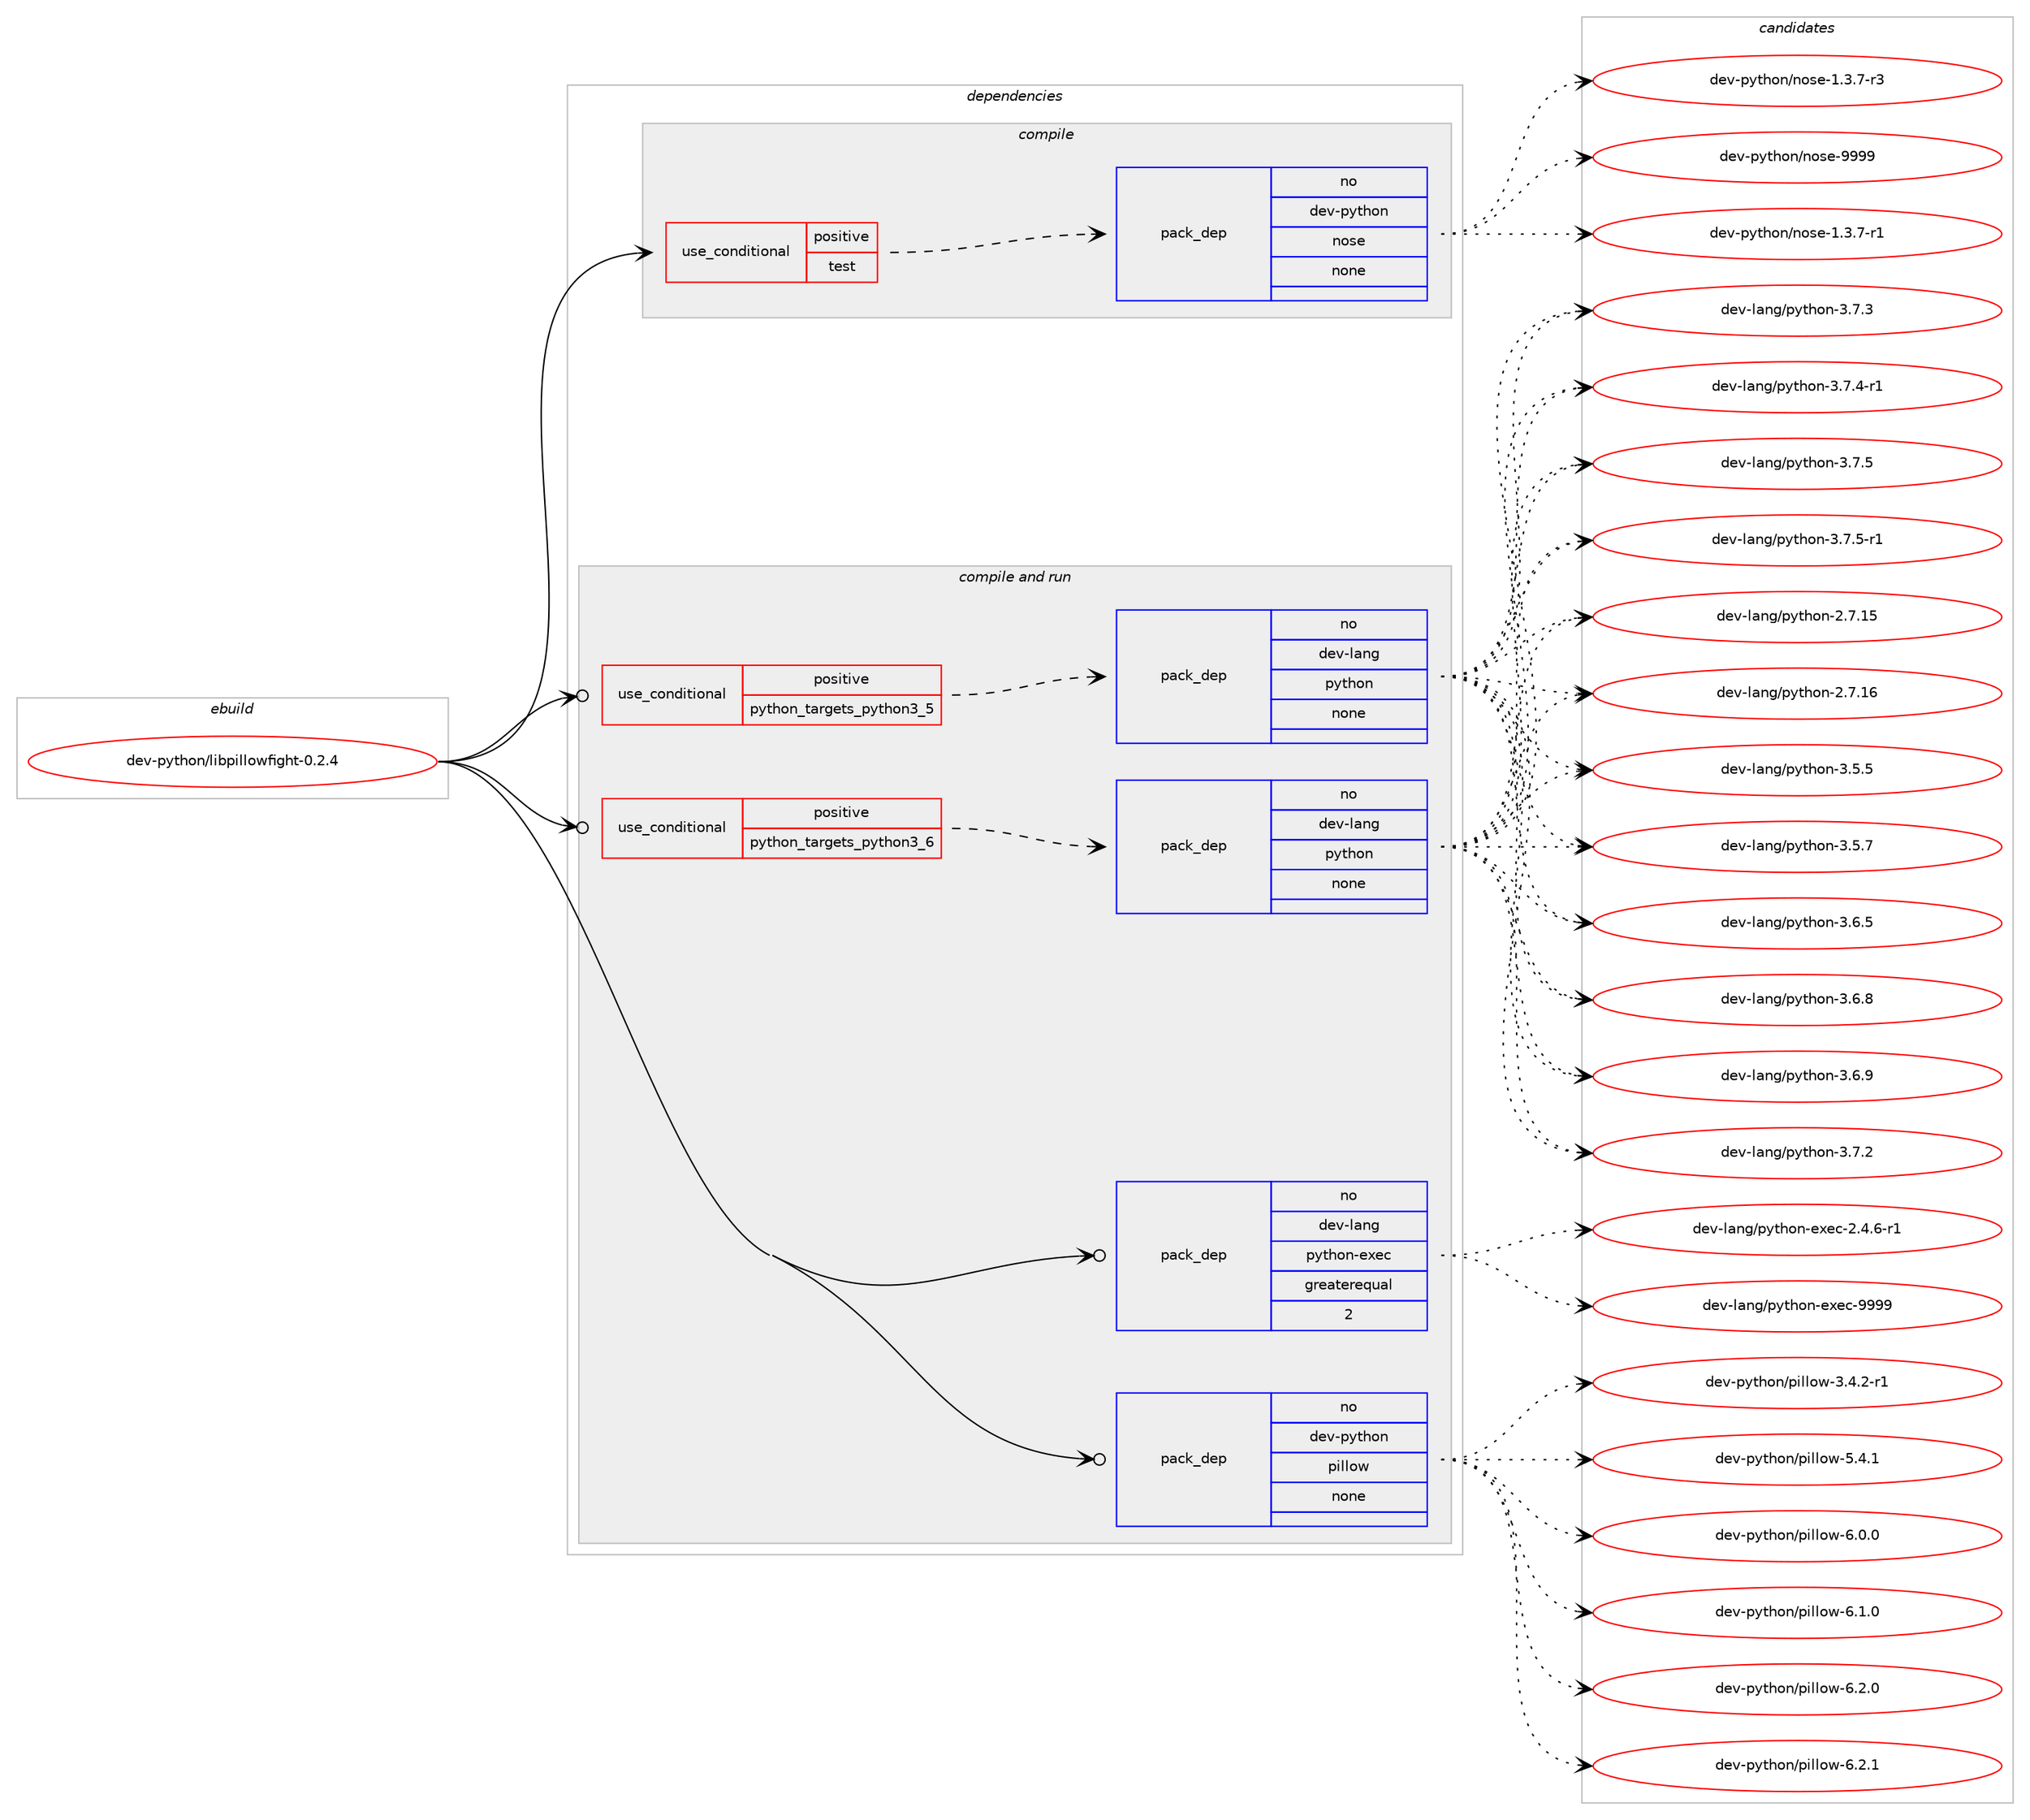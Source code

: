 digraph prolog {

# *************
# Graph options
# *************

newrank=true;
concentrate=true;
compound=true;
graph [rankdir=LR,fontname=Helvetica,fontsize=10,ranksep=1.5];#, ranksep=2.5, nodesep=0.2];
edge  [arrowhead=vee];
node  [fontname=Helvetica,fontsize=10];

# **********
# The ebuild
# **********

subgraph cluster_leftcol {
color=gray;
rank=same;
label=<<i>ebuild</i>>;
id [label="dev-python/libpillowfight-0.2.4", color=red, width=4, href="../dev-python/libpillowfight-0.2.4.svg"];
}

# ****************
# The dependencies
# ****************

subgraph cluster_midcol {
color=gray;
label=<<i>dependencies</i>>;
subgraph cluster_compile {
fillcolor="#eeeeee";
style=filled;
label=<<i>compile</i>>;
subgraph cond141950 {
dependency612917 [label=<<TABLE BORDER="0" CELLBORDER="1" CELLSPACING="0" CELLPADDING="4"><TR><TD ROWSPAN="3" CELLPADDING="10">use_conditional</TD></TR><TR><TD>positive</TD></TR><TR><TD>test</TD></TR></TABLE>>, shape=none, color=red];
subgraph pack459163 {
dependency612918 [label=<<TABLE BORDER="0" CELLBORDER="1" CELLSPACING="0" CELLPADDING="4" WIDTH="220"><TR><TD ROWSPAN="6" CELLPADDING="30">pack_dep</TD></TR><TR><TD WIDTH="110">no</TD></TR><TR><TD>dev-python</TD></TR><TR><TD>nose</TD></TR><TR><TD>none</TD></TR><TR><TD></TD></TR></TABLE>>, shape=none, color=blue];
}
dependency612917:e -> dependency612918:w [weight=20,style="dashed",arrowhead="vee"];
}
id:e -> dependency612917:w [weight=20,style="solid",arrowhead="vee"];
}
subgraph cluster_compileandrun {
fillcolor="#eeeeee";
style=filled;
label=<<i>compile and run</i>>;
subgraph cond141951 {
dependency612919 [label=<<TABLE BORDER="0" CELLBORDER="1" CELLSPACING="0" CELLPADDING="4"><TR><TD ROWSPAN="3" CELLPADDING="10">use_conditional</TD></TR><TR><TD>positive</TD></TR><TR><TD>python_targets_python3_5</TD></TR></TABLE>>, shape=none, color=red];
subgraph pack459164 {
dependency612920 [label=<<TABLE BORDER="0" CELLBORDER="1" CELLSPACING="0" CELLPADDING="4" WIDTH="220"><TR><TD ROWSPAN="6" CELLPADDING="30">pack_dep</TD></TR><TR><TD WIDTH="110">no</TD></TR><TR><TD>dev-lang</TD></TR><TR><TD>python</TD></TR><TR><TD>none</TD></TR><TR><TD></TD></TR></TABLE>>, shape=none, color=blue];
}
dependency612919:e -> dependency612920:w [weight=20,style="dashed",arrowhead="vee"];
}
id:e -> dependency612919:w [weight=20,style="solid",arrowhead="odotvee"];
subgraph cond141952 {
dependency612921 [label=<<TABLE BORDER="0" CELLBORDER="1" CELLSPACING="0" CELLPADDING="4"><TR><TD ROWSPAN="3" CELLPADDING="10">use_conditional</TD></TR><TR><TD>positive</TD></TR><TR><TD>python_targets_python3_6</TD></TR></TABLE>>, shape=none, color=red];
subgraph pack459165 {
dependency612922 [label=<<TABLE BORDER="0" CELLBORDER="1" CELLSPACING="0" CELLPADDING="4" WIDTH="220"><TR><TD ROWSPAN="6" CELLPADDING="30">pack_dep</TD></TR><TR><TD WIDTH="110">no</TD></TR><TR><TD>dev-lang</TD></TR><TR><TD>python</TD></TR><TR><TD>none</TD></TR><TR><TD></TD></TR></TABLE>>, shape=none, color=blue];
}
dependency612921:e -> dependency612922:w [weight=20,style="dashed",arrowhead="vee"];
}
id:e -> dependency612921:w [weight=20,style="solid",arrowhead="odotvee"];
subgraph pack459166 {
dependency612923 [label=<<TABLE BORDER="0" CELLBORDER="1" CELLSPACING="0" CELLPADDING="4" WIDTH="220"><TR><TD ROWSPAN="6" CELLPADDING="30">pack_dep</TD></TR><TR><TD WIDTH="110">no</TD></TR><TR><TD>dev-lang</TD></TR><TR><TD>python-exec</TD></TR><TR><TD>greaterequal</TD></TR><TR><TD>2</TD></TR></TABLE>>, shape=none, color=blue];
}
id:e -> dependency612923:w [weight=20,style="solid",arrowhead="odotvee"];
subgraph pack459167 {
dependency612924 [label=<<TABLE BORDER="0" CELLBORDER="1" CELLSPACING="0" CELLPADDING="4" WIDTH="220"><TR><TD ROWSPAN="6" CELLPADDING="30">pack_dep</TD></TR><TR><TD WIDTH="110">no</TD></TR><TR><TD>dev-python</TD></TR><TR><TD>pillow</TD></TR><TR><TD>none</TD></TR><TR><TD></TD></TR></TABLE>>, shape=none, color=blue];
}
id:e -> dependency612924:w [weight=20,style="solid",arrowhead="odotvee"];
}
subgraph cluster_run {
fillcolor="#eeeeee";
style=filled;
label=<<i>run</i>>;
}
}

# **************
# The candidates
# **************

subgraph cluster_choices {
rank=same;
color=gray;
label=<<i>candidates</i>>;

subgraph choice459163 {
color=black;
nodesep=1;
choice10010111845112121116104111110471101111151014549465146554511449 [label="dev-python/nose-1.3.7-r1", color=red, width=4,href="../dev-python/nose-1.3.7-r1.svg"];
choice10010111845112121116104111110471101111151014549465146554511451 [label="dev-python/nose-1.3.7-r3", color=red, width=4,href="../dev-python/nose-1.3.7-r3.svg"];
choice10010111845112121116104111110471101111151014557575757 [label="dev-python/nose-9999", color=red, width=4,href="../dev-python/nose-9999.svg"];
dependency612918:e -> choice10010111845112121116104111110471101111151014549465146554511449:w [style=dotted,weight="100"];
dependency612918:e -> choice10010111845112121116104111110471101111151014549465146554511451:w [style=dotted,weight="100"];
dependency612918:e -> choice10010111845112121116104111110471101111151014557575757:w [style=dotted,weight="100"];
}
subgraph choice459164 {
color=black;
nodesep=1;
choice10010111845108971101034711212111610411111045504655464953 [label="dev-lang/python-2.7.15", color=red, width=4,href="../dev-lang/python-2.7.15.svg"];
choice10010111845108971101034711212111610411111045504655464954 [label="dev-lang/python-2.7.16", color=red, width=4,href="../dev-lang/python-2.7.16.svg"];
choice100101118451089711010347112121116104111110455146534653 [label="dev-lang/python-3.5.5", color=red, width=4,href="../dev-lang/python-3.5.5.svg"];
choice100101118451089711010347112121116104111110455146534655 [label="dev-lang/python-3.5.7", color=red, width=4,href="../dev-lang/python-3.5.7.svg"];
choice100101118451089711010347112121116104111110455146544653 [label="dev-lang/python-3.6.5", color=red, width=4,href="../dev-lang/python-3.6.5.svg"];
choice100101118451089711010347112121116104111110455146544656 [label="dev-lang/python-3.6.8", color=red, width=4,href="../dev-lang/python-3.6.8.svg"];
choice100101118451089711010347112121116104111110455146544657 [label="dev-lang/python-3.6.9", color=red, width=4,href="../dev-lang/python-3.6.9.svg"];
choice100101118451089711010347112121116104111110455146554650 [label="dev-lang/python-3.7.2", color=red, width=4,href="../dev-lang/python-3.7.2.svg"];
choice100101118451089711010347112121116104111110455146554651 [label="dev-lang/python-3.7.3", color=red, width=4,href="../dev-lang/python-3.7.3.svg"];
choice1001011184510897110103471121211161041111104551465546524511449 [label="dev-lang/python-3.7.4-r1", color=red, width=4,href="../dev-lang/python-3.7.4-r1.svg"];
choice100101118451089711010347112121116104111110455146554653 [label="dev-lang/python-3.7.5", color=red, width=4,href="../dev-lang/python-3.7.5.svg"];
choice1001011184510897110103471121211161041111104551465546534511449 [label="dev-lang/python-3.7.5-r1", color=red, width=4,href="../dev-lang/python-3.7.5-r1.svg"];
dependency612920:e -> choice10010111845108971101034711212111610411111045504655464953:w [style=dotted,weight="100"];
dependency612920:e -> choice10010111845108971101034711212111610411111045504655464954:w [style=dotted,weight="100"];
dependency612920:e -> choice100101118451089711010347112121116104111110455146534653:w [style=dotted,weight="100"];
dependency612920:e -> choice100101118451089711010347112121116104111110455146534655:w [style=dotted,weight="100"];
dependency612920:e -> choice100101118451089711010347112121116104111110455146544653:w [style=dotted,weight="100"];
dependency612920:e -> choice100101118451089711010347112121116104111110455146544656:w [style=dotted,weight="100"];
dependency612920:e -> choice100101118451089711010347112121116104111110455146544657:w [style=dotted,weight="100"];
dependency612920:e -> choice100101118451089711010347112121116104111110455146554650:w [style=dotted,weight="100"];
dependency612920:e -> choice100101118451089711010347112121116104111110455146554651:w [style=dotted,weight="100"];
dependency612920:e -> choice1001011184510897110103471121211161041111104551465546524511449:w [style=dotted,weight="100"];
dependency612920:e -> choice100101118451089711010347112121116104111110455146554653:w [style=dotted,weight="100"];
dependency612920:e -> choice1001011184510897110103471121211161041111104551465546534511449:w [style=dotted,weight="100"];
}
subgraph choice459165 {
color=black;
nodesep=1;
choice10010111845108971101034711212111610411111045504655464953 [label="dev-lang/python-2.7.15", color=red, width=4,href="../dev-lang/python-2.7.15.svg"];
choice10010111845108971101034711212111610411111045504655464954 [label="dev-lang/python-2.7.16", color=red, width=4,href="../dev-lang/python-2.7.16.svg"];
choice100101118451089711010347112121116104111110455146534653 [label="dev-lang/python-3.5.5", color=red, width=4,href="../dev-lang/python-3.5.5.svg"];
choice100101118451089711010347112121116104111110455146534655 [label="dev-lang/python-3.5.7", color=red, width=4,href="../dev-lang/python-3.5.7.svg"];
choice100101118451089711010347112121116104111110455146544653 [label="dev-lang/python-3.6.5", color=red, width=4,href="../dev-lang/python-3.6.5.svg"];
choice100101118451089711010347112121116104111110455146544656 [label="dev-lang/python-3.6.8", color=red, width=4,href="../dev-lang/python-3.6.8.svg"];
choice100101118451089711010347112121116104111110455146544657 [label="dev-lang/python-3.6.9", color=red, width=4,href="../dev-lang/python-3.6.9.svg"];
choice100101118451089711010347112121116104111110455146554650 [label="dev-lang/python-3.7.2", color=red, width=4,href="../dev-lang/python-3.7.2.svg"];
choice100101118451089711010347112121116104111110455146554651 [label="dev-lang/python-3.7.3", color=red, width=4,href="../dev-lang/python-3.7.3.svg"];
choice1001011184510897110103471121211161041111104551465546524511449 [label="dev-lang/python-3.7.4-r1", color=red, width=4,href="../dev-lang/python-3.7.4-r1.svg"];
choice100101118451089711010347112121116104111110455146554653 [label="dev-lang/python-3.7.5", color=red, width=4,href="../dev-lang/python-3.7.5.svg"];
choice1001011184510897110103471121211161041111104551465546534511449 [label="dev-lang/python-3.7.5-r1", color=red, width=4,href="../dev-lang/python-3.7.5-r1.svg"];
dependency612922:e -> choice10010111845108971101034711212111610411111045504655464953:w [style=dotted,weight="100"];
dependency612922:e -> choice10010111845108971101034711212111610411111045504655464954:w [style=dotted,weight="100"];
dependency612922:e -> choice100101118451089711010347112121116104111110455146534653:w [style=dotted,weight="100"];
dependency612922:e -> choice100101118451089711010347112121116104111110455146534655:w [style=dotted,weight="100"];
dependency612922:e -> choice100101118451089711010347112121116104111110455146544653:w [style=dotted,weight="100"];
dependency612922:e -> choice100101118451089711010347112121116104111110455146544656:w [style=dotted,weight="100"];
dependency612922:e -> choice100101118451089711010347112121116104111110455146544657:w [style=dotted,weight="100"];
dependency612922:e -> choice100101118451089711010347112121116104111110455146554650:w [style=dotted,weight="100"];
dependency612922:e -> choice100101118451089711010347112121116104111110455146554651:w [style=dotted,weight="100"];
dependency612922:e -> choice1001011184510897110103471121211161041111104551465546524511449:w [style=dotted,weight="100"];
dependency612922:e -> choice100101118451089711010347112121116104111110455146554653:w [style=dotted,weight="100"];
dependency612922:e -> choice1001011184510897110103471121211161041111104551465546534511449:w [style=dotted,weight="100"];
}
subgraph choice459166 {
color=black;
nodesep=1;
choice10010111845108971101034711212111610411111045101120101994550465246544511449 [label="dev-lang/python-exec-2.4.6-r1", color=red, width=4,href="../dev-lang/python-exec-2.4.6-r1.svg"];
choice10010111845108971101034711212111610411111045101120101994557575757 [label="dev-lang/python-exec-9999", color=red, width=4,href="../dev-lang/python-exec-9999.svg"];
dependency612923:e -> choice10010111845108971101034711212111610411111045101120101994550465246544511449:w [style=dotted,weight="100"];
dependency612923:e -> choice10010111845108971101034711212111610411111045101120101994557575757:w [style=dotted,weight="100"];
}
subgraph choice459167 {
color=black;
nodesep=1;
choice10010111845112121116104111110471121051081081111194551465246504511449 [label="dev-python/pillow-3.4.2-r1", color=red, width=4,href="../dev-python/pillow-3.4.2-r1.svg"];
choice1001011184511212111610411111047112105108108111119455346524649 [label="dev-python/pillow-5.4.1", color=red, width=4,href="../dev-python/pillow-5.4.1.svg"];
choice1001011184511212111610411111047112105108108111119455446484648 [label="dev-python/pillow-6.0.0", color=red, width=4,href="../dev-python/pillow-6.0.0.svg"];
choice1001011184511212111610411111047112105108108111119455446494648 [label="dev-python/pillow-6.1.0", color=red, width=4,href="../dev-python/pillow-6.1.0.svg"];
choice1001011184511212111610411111047112105108108111119455446504648 [label="dev-python/pillow-6.2.0", color=red, width=4,href="../dev-python/pillow-6.2.0.svg"];
choice1001011184511212111610411111047112105108108111119455446504649 [label="dev-python/pillow-6.2.1", color=red, width=4,href="../dev-python/pillow-6.2.1.svg"];
dependency612924:e -> choice10010111845112121116104111110471121051081081111194551465246504511449:w [style=dotted,weight="100"];
dependency612924:e -> choice1001011184511212111610411111047112105108108111119455346524649:w [style=dotted,weight="100"];
dependency612924:e -> choice1001011184511212111610411111047112105108108111119455446484648:w [style=dotted,weight="100"];
dependency612924:e -> choice1001011184511212111610411111047112105108108111119455446494648:w [style=dotted,weight="100"];
dependency612924:e -> choice1001011184511212111610411111047112105108108111119455446504648:w [style=dotted,weight="100"];
dependency612924:e -> choice1001011184511212111610411111047112105108108111119455446504649:w [style=dotted,weight="100"];
}
}

}
